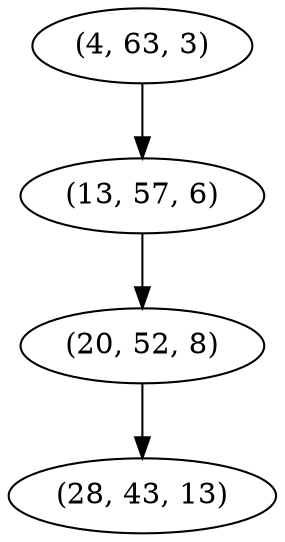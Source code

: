 digraph tree {
    "(4, 63, 3)";
    "(13, 57, 6)";
    "(20, 52, 8)";
    "(28, 43, 13)";
    "(4, 63, 3)" -> "(13, 57, 6)";
    "(13, 57, 6)" -> "(20, 52, 8)";
    "(20, 52, 8)" -> "(28, 43, 13)";
}

